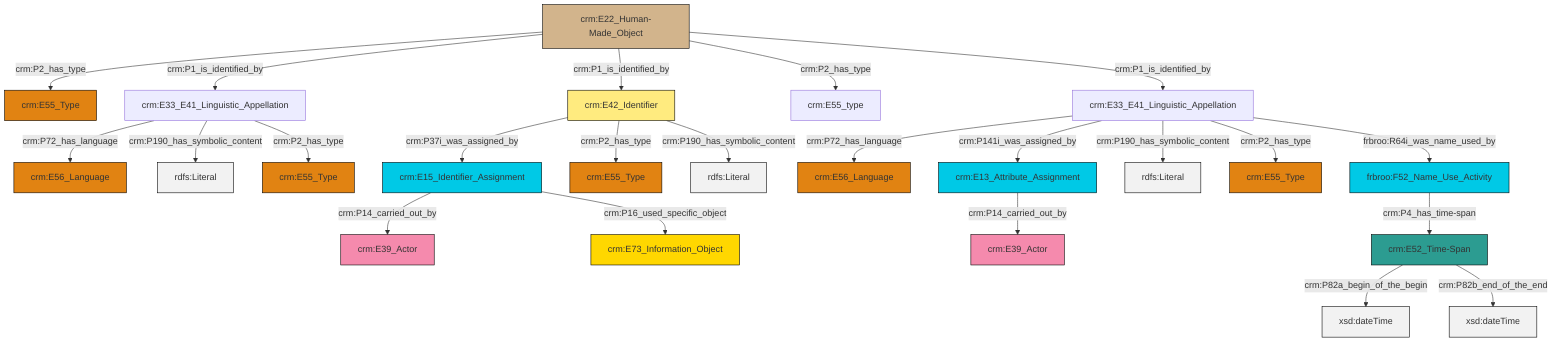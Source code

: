 graph TD
classDef Literal fill:#f2f2f2,stroke:#000000;
classDef CRM_Entity fill:#FFFFFF,stroke:#000000;
classDef Temporal_Entity fill:#00C9E6, stroke:#000000;
classDef Type fill:#E18312, stroke:#000000;
classDef Time-Span fill:#2C9C91, stroke:#000000;
classDef Appellation fill:#FFEB7F, stroke:#000000;
classDef Place fill:#008836, stroke:#000000;
classDef Persistent_Item fill:#B266B2, stroke:#000000;
classDef Conceptual_Object fill:#FFD700, stroke:#000000;
classDef Physical_Thing fill:#D2B48C, stroke:#000000;
classDef Actor fill:#f58aad, stroke:#000000;
classDef PC_Classes fill:#4ce600, stroke:#000000;
classDef Multi fill:#cccccc,stroke:#000000;

0["crm:E22_Human-Made_Object"]:::Physical_Thing -->|crm:P2_has_type| 1["crm:E55_Type"]:::Type
0["crm:E22_Human-Made_Object"]:::Physical_Thing -->|crm:P1_is_identified_by| 2["crm:E33_E41_Linguistic_Appellation"]:::Default
3["crm:E15_Identifier_Assignment"]:::Temporal_Entity -->|crm:P14_carried_out_by| 4["crm:E39_Actor"]:::Actor
0["crm:E22_Human-Made_Object"]:::Physical_Thing -->|crm:P1_is_identified_by| 7["crm:E42_Identifier"]:::Appellation
3["crm:E15_Identifier_Assignment"]:::Temporal_Entity -->|crm:P16_used_specific_object| 9["crm:E73_Information_Object"]:::Conceptual_Object
7["crm:E42_Identifier"]:::Appellation -->|crm:P37i_was_assigned_by| 3["crm:E15_Identifier_Assignment"]:::Temporal_Entity
2["crm:E33_E41_Linguistic_Appellation"]:::Default -->|crm:P72_has_language| 10["crm:E56_Language"]:::Type
2["crm:E33_E41_Linguistic_Appellation"]:::Default -->|crm:P190_has_symbolic_content| 11[rdfs:Literal]:::Literal
2["crm:E33_E41_Linguistic_Appellation"]:::Default -->|crm:P2_has_type| 12["crm:E55_Type"]:::Type
13["crm:E33_E41_Linguistic_Appellation"]:::Default -->|crm:P72_has_language| 14["crm:E56_Language"]:::Type
5["crm:E52_Time-Span"]:::Time-Span -->|crm:P82a_begin_of_the_begin| 16[xsd:dateTime]:::Literal
7["crm:E42_Identifier"]:::Appellation -->|crm:P2_has_type| 18["crm:E55_Type"]:::Type
20["crm:E13_Attribute_Assignment"]:::Temporal_Entity -->|crm:P14_carried_out_by| 21["crm:E39_Actor"]:::Actor
0["crm:E22_Human-Made_Object"]:::Physical_Thing -->|crm:P2_has_type| 22["crm:E55_type"]:::Default
13["crm:E33_E41_Linguistic_Appellation"]:::Default -->|crm:P141i_was_assigned_by| 20["crm:E13_Attribute_Assignment"]:::Temporal_Entity
24["frbroo:F52_Name_Use_Activity"]:::Temporal_Entity -->|crm:P4_has_time-span| 5["crm:E52_Time-Span"]:::Time-Span
13["crm:E33_E41_Linguistic_Appellation"]:::Default -->|crm:P190_has_symbolic_content| 29[rdfs:Literal]:::Literal
13["crm:E33_E41_Linguistic_Appellation"]:::Default -->|crm:P2_has_type| 33["crm:E55_Type"]:::Type
0["crm:E22_Human-Made_Object"]:::Physical_Thing -->|crm:P1_is_identified_by| 13["crm:E33_E41_Linguistic_Appellation"]:::Default
5["crm:E52_Time-Span"]:::Time-Span -->|crm:P82b_end_of_the_end| 37[xsd:dateTime]:::Literal
13["crm:E33_E41_Linguistic_Appellation"]:::Default -->|frbroo:R64i_was_name_used_by| 24["frbroo:F52_Name_Use_Activity"]:::Temporal_Entity
7["crm:E42_Identifier"]:::Appellation -->|crm:P190_has_symbolic_content| 40[rdfs:Literal]:::Literal